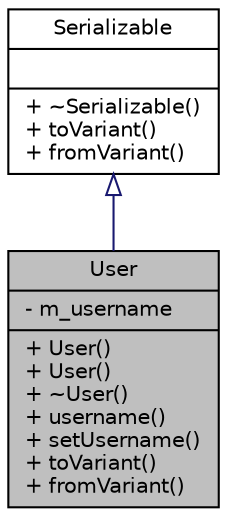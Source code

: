 digraph "User"
{
 // LATEX_PDF_SIZE
  edge [fontname="Helvetica",fontsize="10",labelfontname="Helvetica",labelfontsize="10"];
  node [fontname="Helvetica",fontsize="10",shape=record];
  Node1 [label="{User\n|- m_username\l|+ User()\l+ User()\l+ ~User()\l+ username()\l+ setUsername()\l+ toVariant()\l+ fromVariant()\l}",height=0.2,width=0.4,color="black", fillcolor="grey75", style="filled", fontcolor="black",tooltip=" "];
  Node2 -> Node1 [dir="back",color="midnightblue",fontsize="10",style="solid",arrowtail="onormal"];
  Node2 [label="{Serializable\n||+ ~Serializable()\l+ toVariant()\l+ fromVariant()\l}",height=0.2,width=0.4,color="black", fillcolor="white", style="filled",URL="$classSerializable.html",tooltip=" "];
}

